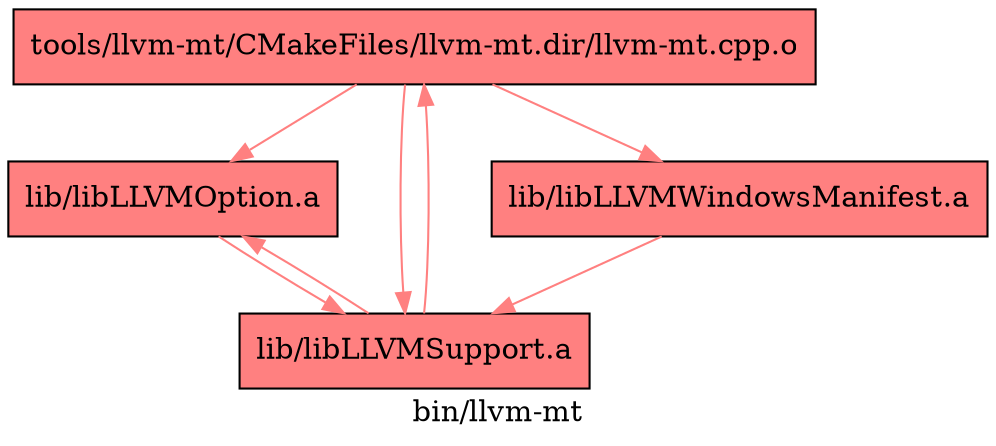 digraph "bin/llvm-mt" {
	label="bin/llvm-mt";

	Node0x55ca8a769798 [shape=record,shape=record,style=filled,fillcolor="1.000000 0.5 1",label="{tools/llvm-mt/CMakeFiles/llvm-mt.dir/llvm-mt.cpp.o}"];
	Node0x55ca8a769798 -> Node0x55ca8a7698d8[color="1.000000 0.5 1"];
	Node0x55ca8a769798 -> Node0x55ca8a769dd8[color="1.000000 0.5 1"];
	Node0x55ca8a769798 -> Node0x55ca8a76a238[color="1.000000 0.5 1"];
	Node0x55ca8a7698d8 [shape=record,shape=record,style=filled,fillcolor="1.000000 0.5 1",label="{lib/libLLVMOption.a}"];
	Node0x55ca8a7698d8 -> Node0x55ca8a769dd8[color="1.000000 0.5 1"];
	Node0x55ca8a769dd8 [shape=record,shape=record,style=filled,fillcolor="1.000000 0.5 1",label="{lib/libLLVMSupport.a}"];
	Node0x55ca8a769dd8 -> Node0x55ca8a769798[color="1.000000 0.5 1"];
	Node0x55ca8a769dd8 -> Node0x55ca8a7698d8[color="1.000000 0.5 1"];
	Node0x55ca8a76a238 [shape=record,shape=record,style=filled,fillcolor="1.000000 0.5 1",label="{lib/libLLVMWindowsManifest.a}"];
	Node0x55ca8a76a238 -> Node0x55ca8a769dd8[color="1.000000 0.5 1"];
}
